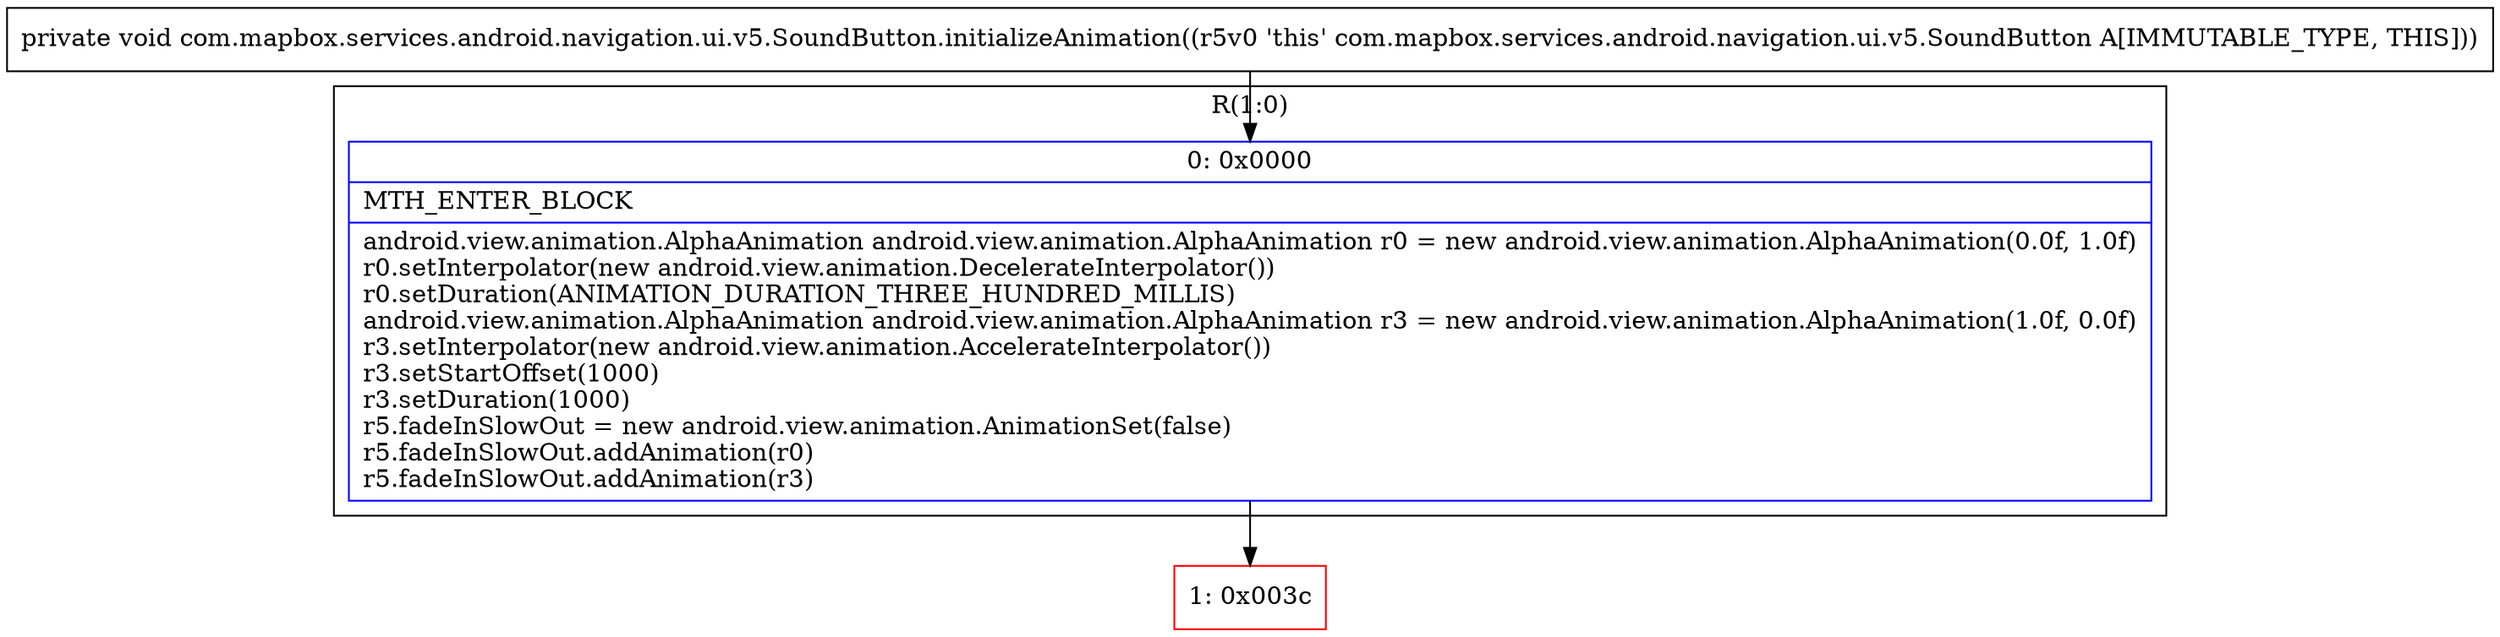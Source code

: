 digraph "CFG forcom.mapbox.services.android.navigation.ui.v5.SoundButton.initializeAnimation()V" {
subgraph cluster_Region_867984913 {
label = "R(1:0)";
node [shape=record,color=blue];
Node_0 [shape=record,label="{0\:\ 0x0000|MTH_ENTER_BLOCK\l|android.view.animation.AlphaAnimation android.view.animation.AlphaAnimation r0 = new android.view.animation.AlphaAnimation(0.0f, 1.0f)\lr0.setInterpolator(new android.view.animation.DecelerateInterpolator())\lr0.setDuration(ANIMATION_DURATION_THREE_HUNDRED_MILLIS)\landroid.view.animation.AlphaAnimation android.view.animation.AlphaAnimation r3 = new android.view.animation.AlphaAnimation(1.0f, 0.0f)\lr3.setInterpolator(new android.view.animation.AccelerateInterpolator())\lr3.setStartOffset(1000)\lr3.setDuration(1000)\lr5.fadeInSlowOut = new android.view.animation.AnimationSet(false)\lr5.fadeInSlowOut.addAnimation(r0)\lr5.fadeInSlowOut.addAnimation(r3)\l}"];
}
Node_1 [shape=record,color=red,label="{1\:\ 0x003c}"];
MethodNode[shape=record,label="{private void com.mapbox.services.android.navigation.ui.v5.SoundButton.initializeAnimation((r5v0 'this' com.mapbox.services.android.navigation.ui.v5.SoundButton A[IMMUTABLE_TYPE, THIS])) }"];
MethodNode -> Node_0;
Node_0 -> Node_1;
}

